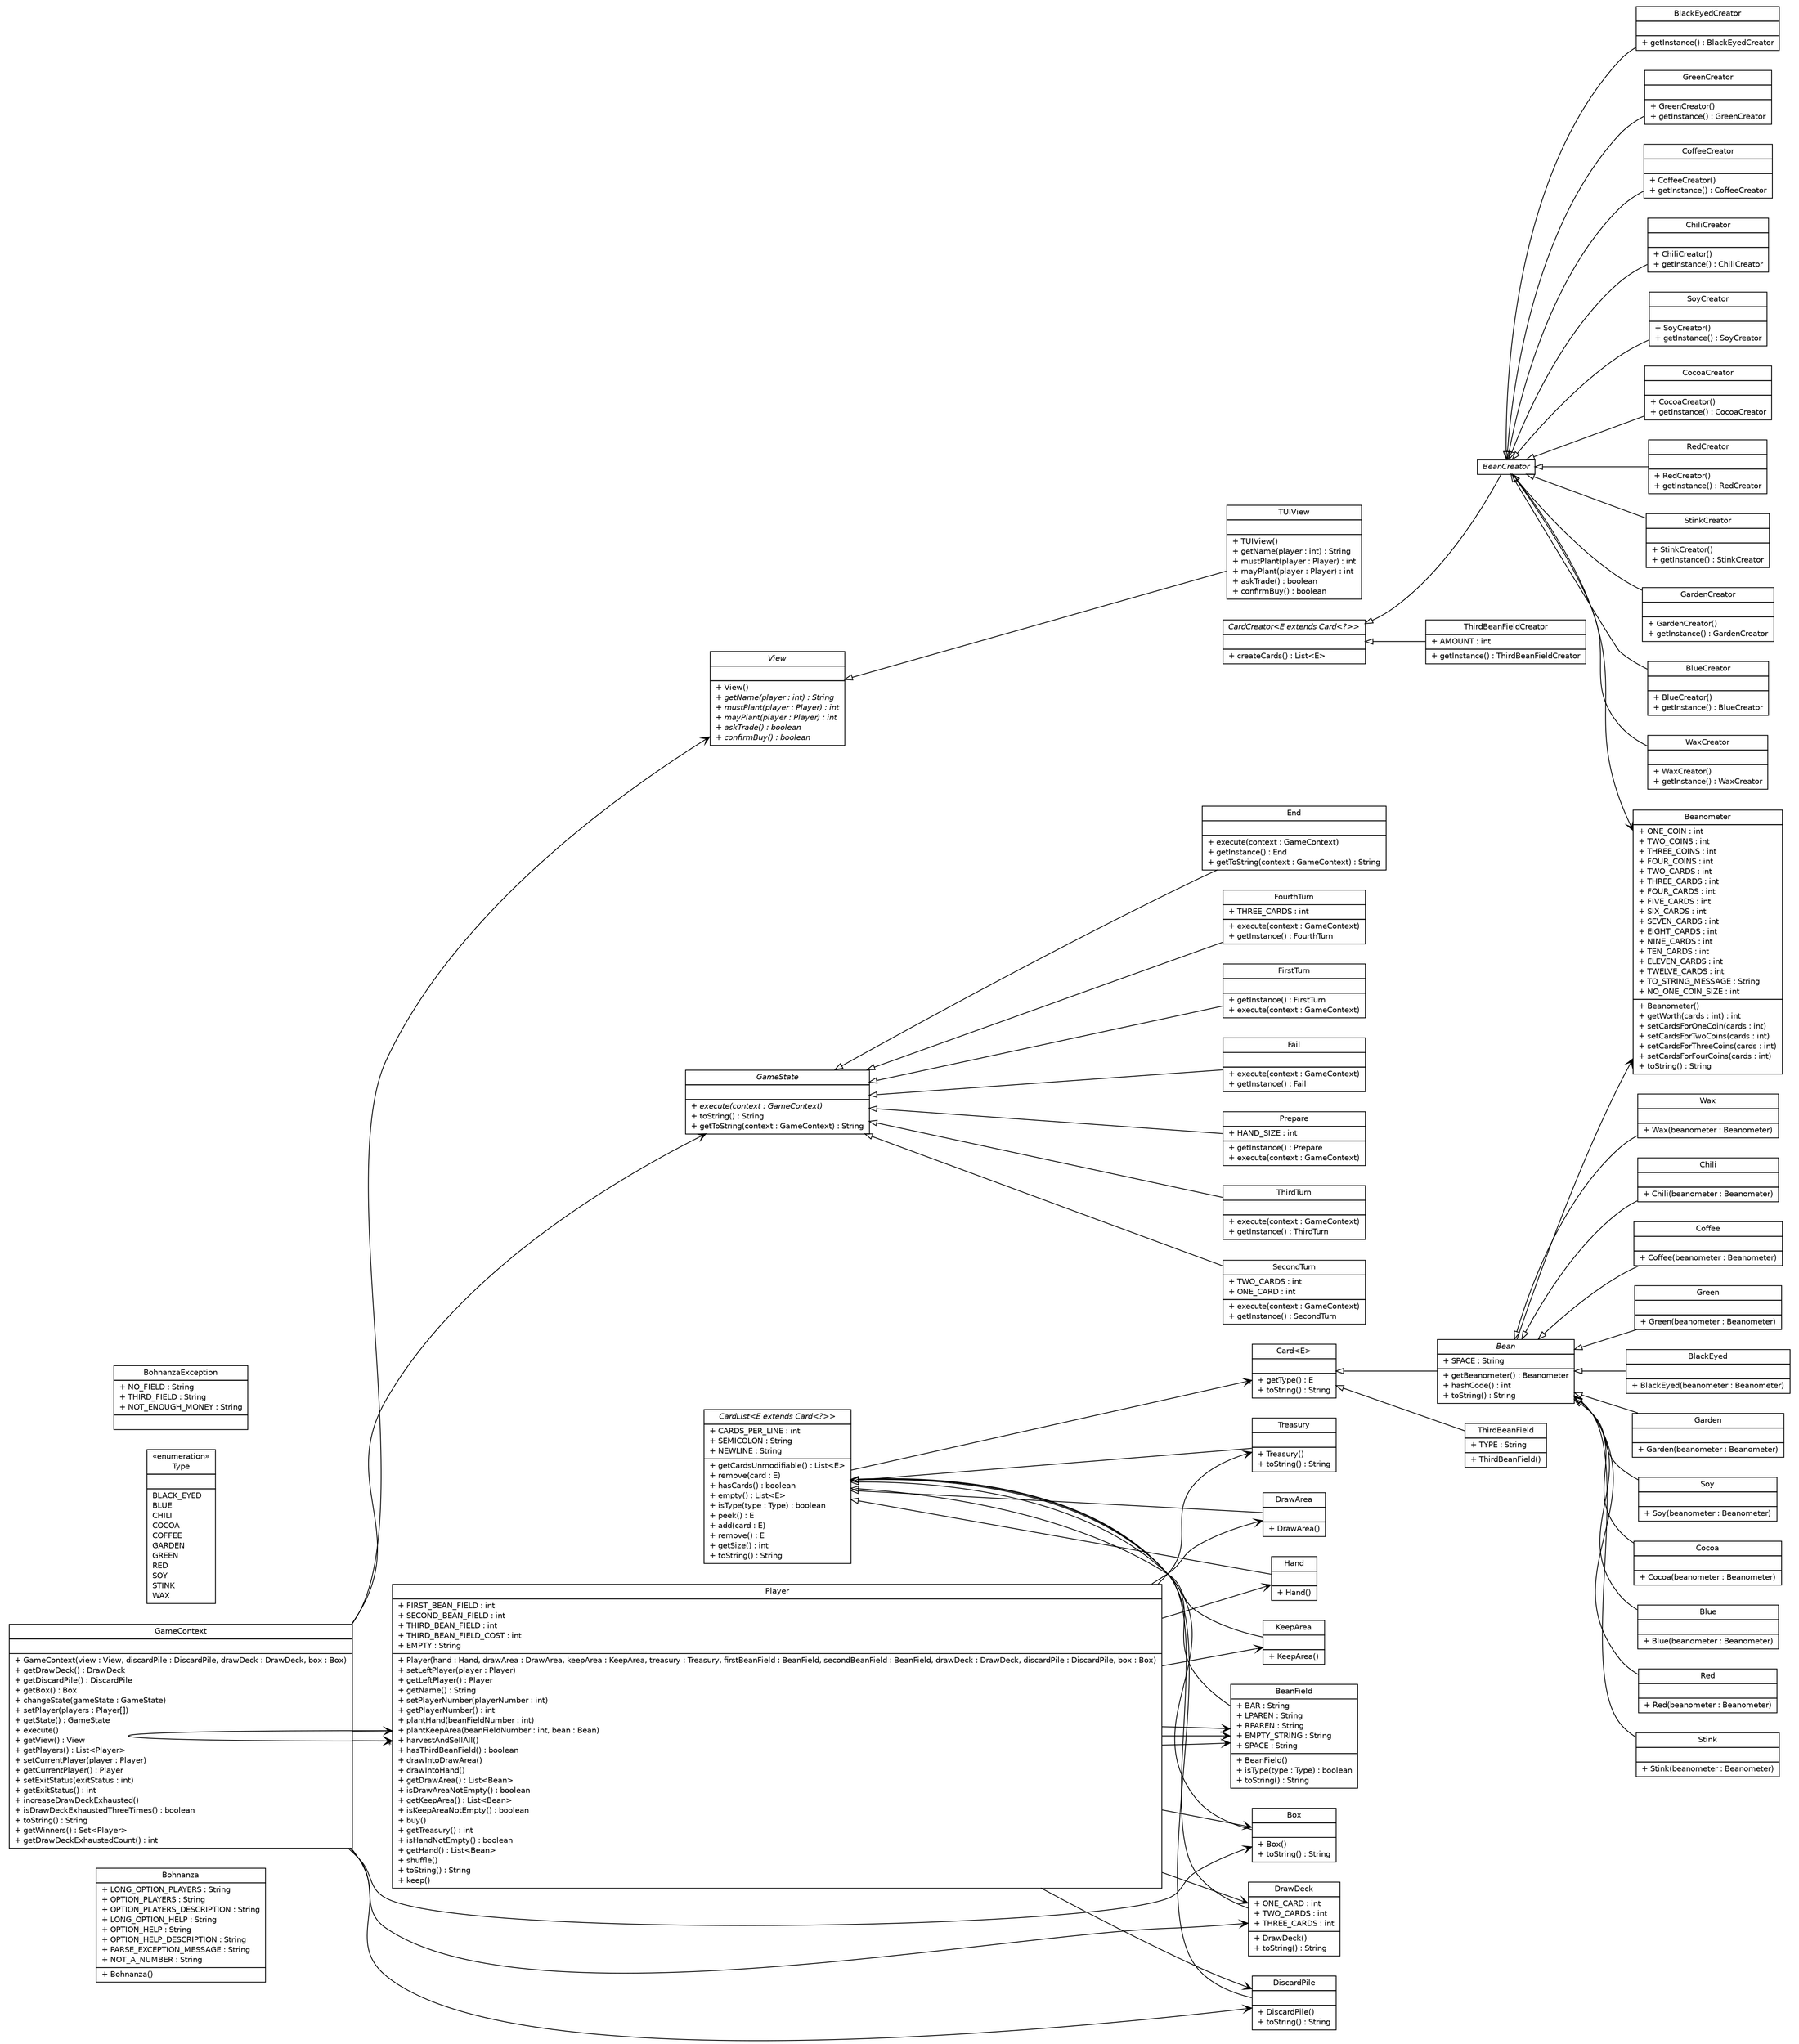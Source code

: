 #!/usr/local/bin/dot
#
# Class diagram 
# Generated by UMLGraph version R5_6 (http://www.umlgraph.org/)
#

digraph G {
	edge [fontname="Helvetica",fontsize=10,labelfontname="Helvetica",labelfontsize=10];
	node [fontname="Helvetica",fontsize=10,shape=plaintext];
	nodesep=0.25;
	ranksep=0.5;
	rankdir=LR;
	// bohnanza.Bohnanza
	c0 [label=<<table title="bohnanza.Bohnanza" border="0" cellborder="1" cellspacing="0" cellpadding="2" port="p">
		<tr><td><table border="0" cellspacing="0" cellpadding="1">
<tr><td align="center" balign="center"> Bohnanza </td></tr>
		</table></td></tr>
		<tr><td><table border="0" cellspacing="0" cellpadding="1">
<tr><td align="left" balign="left"> + LONG_OPTION_PLAYERS : String </td></tr>
<tr><td align="left" balign="left"> + OPTION_PLAYERS : String </td></tr>
<tr><td align="left" balign="left"> + OPTION_PLAYERS_DESCRIPTION : String </td></tr>
<tr><td align="left" balign="left"> + LONG_OPTION_HELP : String </td></tr>
<tr><td align="left" balign="left"> + OPTION_HELP : String </td></tr>
<tr><td align="left" balign="left"> + OPTION_HELP_DESCRIPTION : String </td></tr>
<tr><td align="left" balign="left"> + PARSE_EXCEPTION_MESSAGE : String </td></tr>
<tr><td align="left" balign="left"> + NOT_A_NUMBER : String </td></tr>
		</table></td></tr>
		<tr><td><table border="0" cellspacing="0" cellpadding="1">
<tr><td align="left" balign="left"> + Bohnanza() </td></tr>
		</table></td></tr>
		</table>>, URL="null", fontname="Helvetica", fontcolor="black", fontsize=10.0];
	// bohnanza.game.Beanometer
	c1 [label=<<table title="bohnanza.game.Beanometer" border="0" cellborder="1" cellspacing="0" cellpadding="2" port="p">
		<tr><td><table border="0" cellspacing="0" cellpadding="1">
<tr><td align="center" balign="center"> Beanometer </td></tr>
		</table></td></tr>
		<tr><td><table border="0" cellspacing="0" cellpadding="1">
<tr><td align="left" balign="left"> + ONE_COIN : int </td></tr>
<tr><td align="left" balign="left"> + TWO_COINS : int </td></tr>
<tr><td align="left" balign="left"> + THREE_COINS : int </td></tr>
<tr><td align="left" balign="left"> + FOUR_COINS : int </td></tr>
<tr><td align="left" balign="left"> + TWO_CARDS : int </td></tr>
<tr><td align="left" balign="left"> + THREE_CARDS : int </td></tr>
<tr><td align="left" balign="left"> + FOUR_CARDS : int </td></tr>
<tr><td align="left" balign="left"> + FIVE_CARDS : int </td></tr>
<tr><td align="left" balign="left"> + SIX_CARDS : int </td></tr>
<tr><td align="left" balign="left"> + SEVEN_CARDS : int </td></tr>
<tr><td align="left" balign="left"> + EIGHT_CARDS : int </td></tr>
<tr><td align="left" balign="left"> + NINE_CARDS : int </td></tr>
<tr><td align="left" balign="left"> + TEN_CARDS : int </td></tr>
<tr><td align="left" balign="left"> + ELEVEN_CARDS : int </td></tr>
<tr><td align="left" balign="left"> + TWELVE_CARDS : int </td></tr>
<tr><td align="left" balign="left"> + TO_STRING_MESSAGE : String </td></tr>
<tr><td align="left" balign="left"> + NO_ONE_COIN_SIZE : int </td></tr>
		</table></td></tr>
		<tr><td><table border="0" cellspacing="0" cellpadding="1">
<tr><td align="left" balign="left"> + Beanometer() </td></tr>
<tr><td align="left" balign="left"> + getWorth(cards : int) : int </td></tr>
<tr><td align="left" balign="left"> + setCardsForOneCoin(cards : int) </td></tr>
<tr><td align="left" balign="left"> + setCardsForTwoCoins(cards : int) </td></tr>
<tr><td align="left" balign="left"> + setCardsForThreeCoins(cards : int) </td></tr>
<tr><td align="left" balign="left"> + setCardsForFourCoins(cards : int) </td></tr>
<tr><td align="left" balign="left"> + toString() : String </td></tr>
		</table></td></tr>
		</table>>, URL="null", fontname="Helvetica", fontcolor="black", fontsize=10.0];
	// bohnanza.game.Bean
	c2 [label=<<table title="bohnanza.game.Bean" border="0" cellborder="1" cellspacing="0" cellpadding="2" port="p">
		<tr><td><table border="0" cellspacing="0" cellpadding="1">
<tr><td align="center" balign="center"><font face="Helvetica-Oblique"> Bean </font></td></tr>
		</table></td></tr>
		<tr><td><table border="0" cellspacing="0" cellpadding="1">
<tr><td align="left" balign="left"> + SPACE : String </td></tr>
		</table></td></tr>
		<tr><td><table border="0" cellspacing="0" cellpadding="1">
<tr><td align="left" balign="left"> + getBeanometer() : Beanometer </td></tr>
<tr><td align="left" balign="left"> + hashCode() : int </td></tr>
<tr><td align="left" balign="left"> + toString() : String </td></tr>
		</table></td></tr>
		</table>>, URL="null", fontname="Helvetica", fontcolor="black", fontsize=10.0];
	// bohnanza.game.Card<E>
	c3 [label=<<table title="bohnanza.game.Card" border="0" cellborder="1" cellspacing="0" cellpadding="2" port="p">
		<tr><td><table border="0" cellspacing="0" cellpadding="1">
<tr><td align="center" balign="center"> Card&lt;E&gt; </td></tr>
		</table></td></tr>
		<tr><td><table border="0" cellspacing="0" cellpadding="1">
<tr><td align="left" balign="left">  </td></tr>
		</table></td></tr>
		<tr><td><table border="0" cellspacing="0" cellpadding="1">
<tr><td align="left" balign="left"> + getType() : E </td></tr>
<tr><td align="left" balign="left"> + toString() : String </td></tr>
		</table></td></tr>
		</table>>, URL="null", fontname="Helvetica", fontcolor="black", fontsize=10.0];
	// bohnanza.game.CardList<E extends bohnanza.game.Card<?>>
	c4 [label=<<table title="bohnanza.game.CardList" border="0" cellborder="1" cellspacing="0" cellpadding="2" port="p">
		<tr><td><table border="0" cellspacing="0" cellpadding="1">
<tr><td align="center" balign="center"><font face="Helvetica-Oblique"> CardList&lt;E extends Card&lt;?&gt;&gt; </font></td></tr>
		</table></td></tr>
		<tr><td><table border="0" cellspacing="0" cellpadding="1">
<tr><td align="left" balign="left"> + CARDS_PER_LINE : int </td></tr>
<tr><td align="left" balign="left"> + SEMICOLON : String </td></tr>
<tr><td align="left" balign="left"> + NEWLINE : String </td></tr>
		</table></td></tr>
		<tr><td><table border="0" cellspacing="0" cellpadding="1">
<tr><td align="left" balign="left"> + getCardsUnmodifiable() : List&lt;E&gt; </td></tr>
<tr><td align="left" balign="left"> + remove(card : E) </td></tr>
<tr><td align="left" balign="left"> + hasCards() : boolean </td></tr>
<tr><td align="left" balign="left"> + empty() : List&lt;E&gt; </td></tr>
<tr><td align="left" balign="left"> + isType(type : Type) : boolean </td></tr>
<tr><td align="left" balign="left"> + peek() : E </td></tr>
<tr><td align="left" balign="left"> + add(card : E) </td></tr>
<tr><td align="left" balign="left"> + remove() : E </td></tr>
<tr><td align="left" balign="left"> + getSize() : int </td></tr>
<tr><td align="left" balign="left"> + toString() : String </td></tr>
		</table></td></tr>
		</table>>, URL="null", fontname="Helvetica", fontcolor="black", fontsize=10.0];
	// bohnanza.game.Type
	c5 [label=<<table title="bohnanza.game.Type" border="0" cellborder="1" cellspacing="0" cellpadding="2" port="p">
		<tr><td><table border="0" cellspacing="0" cellpadding="1">
<tr><td align="center" balign="center"> &#171;enumeration&#187; </td></tr>
<tr><td align="center" balign="center"> Type </td></tr>
		</table></td></tr>
		<tr><td><table border="0" cellspacing="0" cellpadding="1">
<tr><td align="left" balign="left">  </td></tr>
		</table></td></tr>
		<tr><td><table border="0" cellspacing="0" cellpadding="1">
<tr><td align="left" balign="left"> BLACK_EYED </td></tr>
<tr><td align="left" balign="left"> BLUE </td></tr>
<tr><td align="left" balign="left"> CHILI </td></tr>
<tr><td align="left" balign="left"> COCOA </td></tr>
<tr><td align="left" balign="left"> COFFEE </td></tr>
<tr><td align="left" balign="left"> GARDEN </td></tr>
<tr><td align="left" balign="left"> GREEN </td></tr>
<tr><td align="left" balign="left"> RED </td></tr>
<tr><td align="left" balign="left"> SOY </td></tr>
<tr><td align="left" balign="left"> STINK </td></tr>
<tr><td align="left" balign="left"> WAX </td></tr>
		</table></td></tr>
		</table>>, URL="null", fontname="Helvetica", fontcolor="black", fontsize=10.0];
	// bohnanza.game.factory.ChiliCreator
	c6 [label=<<table title="bohnanza.game.factory.ChiliCreator" border="0" cellborder="1" cellspacing="0" cellpadding="2" port="p">
		<tr><td><table border="0" cellspacing="0" cellpadding="1">
<tr><td align="center" balign="center"> ChiliCreator </td></tr>
		</table></td></tr>
		<tr><td><table border="0" cellspacing="0" cellpadding="1">
<tr><td align="left" balign="left">  </td></tr>
		</table></td></tr>
		<tr><td><table border="0" cellspacing="0" cellpadding="1">
<tr><td align="left" balign="left"> + ChiliCreator() </td></tr>
<tr><td align="left" balign="left"> + getInstance() : ChiliCreator </td></tr>
		</table></td></tr>
		</table>>, URL="null", fontname="Helvetica", fontcolor="black", fontsize=10.0];
	// bohnanza.game.factory.ThirdBeanField
	c7 [label=<<table title="bohnanza.game.factory.ThirdBeanField" border="0" cellborder="1" cellspacing="0" cellpadding="2" port="p">
		<tr><td><table border="0" cellspacing="0" cellpadding="1">
<tr><td align="center" balign="center"> ThirdBeanField </td></tr>
		</table></td></tr>
		<tr><td><table border="0" cellspacing="0" cellpadding="1">
<tr><td align="left" balign="left"> + TYPE : String </td></tr>
		</table></td></tr>
		<tr><td><table border="0" cellspacing="0" cellpadding="1">
<tr><td align="left" balign="left"> + ThirdBeanField() </td></tr>
		</table></td></tr>
		</table>>, URL="null", fontname="Helvetica", fontcolor="black", fontsize=10.0];
	// bohnanza.game.factory.SoyCreator
	c8 [label=<<table title="bohnanza.game.factory.SoyCreator" border="0" cellborder="1" cellspacing="0" cellpadding="2" port="p">
		<tr><td><table border="0" cellspacing="0" cellpadding="1">
<tr><td align="center" balign="center"> SoyCreator </td></tr>
		</table></td></tr>
		<tr><td><table border="0" cellspacing="0" cellpadding="1">
<tr><td align="left" balign="left">  </td></tr>
		</table></td></tr>
		<tr><td><table border="0" cellspacing="0" cellpadding="1">
<tr><td align="left" balign="left"> + SoyCreator() </td></tr>
<tr><td align="left" balign="left"> + getInstance() : SoyCreator </td></tr>
		</table></td></tr>
		</table>>, URL="null", fontname="Helvetica", fontcolor="black", fontsize=10.0];
	// bohnanza.game.factory.CocoaCreator
	c9 [label=<<table title="bohnanza.game.factory.CocoaCreator" border="0" cellborder="1" cellspacing="0" cellpadding="2" port="p">
		<tr><td><table border="0" cellspacing="0" cellpadding="1">
<tr><td align="center" balign="center"> CocoaCreator </td></tr>
		</table></td></tr>
		<tr><td><table border="0" cellspacing="0" cellpadding="1">
<tr><td align="left" balign="left">  </td></tr>
		</table></td></tr>
		<tr><td><table border="0" cellspacing="0" cellpadding="1">
<tr><td align="left" balign="left"> + CocoaCreator() </td></tr>
<tr><td align="left" balign="left"> + getInstance() : CocoaCreator </td></tr>
		</table></td></tr>
		</table>>, URL="null", fontname="Helvetica", fontcolor="black", fontsize=10.0];
	// bohnanza.game.factory.RedCreator
	c10 [label=<<table title="bohnanza.game.factory.RedCreator" border="0" cellborder="1" cellspacing="0" cellpadding="2" port="p">
		<tr><td><table border="0" cellspacing="0" cellpadding="1">
<tr><td align="center" balign="center"> RedCreator </td></tr>
		</table></td></tr>
		<tr><td><table border="0" cellspacing="0" cellpadding="1">
<tr><td align="left" balign="left">  </td></tr>
		</table></td></tr>
		<tr><td><table border="0" cellspacing="0" cellpadding="1">
<tr><td align="left" balign="left"> + RedCreator() </td></tr>
<tr><td align="left" balign="left"> + getInstance() : RedCreator </td></tr>
		</table></td></tr>
		</table>>, URL="null", fontname="Helvetica", fontcolor="black", fontsize=10.0];
	// bohnanza.game.factory.Green
	c11 [label=<<table title="bohnanza.game.factory.Green" border="0" cellborder="1" cellspacing="0" cellpadding="2" port="p">
		<tr><td><table border="0" cellspacing="0" cellpadding="1">
<tr><td align="center" balign="center"> Green </td></tr>
		</table></td></tr>
		<tr><td><table border="0" cellspacing="0" cellpadding="1">
<tr><td align="left" balign="left">  </td></tr>
		</table></td></tr>
		<tr><td><table border="0" cellspacing="0" cellpadding="1">
<tr><td align="left" balign="left"> + Green(beanometer : Beanometer) </td></tr>
		</table></td></tr>
		</table>>, URL="null", fontname="Helvetica", fontcolor="black", fontsize=10.0];
	// bohnanza.game.factory.BlackEyed
	c12 [label=<<table title="bohnanza.game.factory.BlackEyed" border="0" cellborder="1" cellspacing="0" cellpadding="2" port="p">
		<tr><td><table border="0" cellspacing="0" cellpadding="1">
<tr><td align="center" balign="center"> BlackEyed </td></tr>
		</table></td></tr>
		<tr><td><table border="0" cellspacing="0" cellpadding="1">
<tr><td align="left" balign="left">  </td></tr>
		</table></td></tr>
		<tr><td><table border="0" cellspacing="0" cellpadding="1">
<tr><td align="left" balign="left"> + BlackEyed(beanometer : Beanometer) </td></tr>
		</table></td></tr>
		</table>>, URL="null", fontname="Helvetica", fontcolor="black", fontsize=10.0];
	// bohnanza.game.factory.Garden
	c13 [label=<<table title="bohnanza.game.factory.Garden" border="0" cellborder="1" cellspacing="0" cellpadding="2" port="p">
		<tr><td><table border="0" cellspacing="0" cellpadding="1">
<tr><td align="center" balign="center"> Garden </td></tr>
		</table></td></tr>
		<tr><td><table border="0" cellspacing="0" cellpadding="1">
<tr><td align="left" balign="left">  </td></tr>
		</table></td></tr>
		<tr><td><table border="0" cellspacing="0" cellpadding="1">
<tr><td align="left" balign="left"> + Garden(beanometer : Beanometer) </td></tr>
		</table></td></tr>
		</table>>, URL="null", fontname="Helvetica", fontcolor="black", fontsize=10.0];
	// bohnanza.game.factory.StinkCreator
	c14 [label=<<table title="bohnanza.game.factory.StinkCreator" border="0" cellborder="1" cellspacing="0" cellpadding="2" port="p">
		<tr><td><table border="0" cellspacing="0" cellpadding="1">
<tr><td align="center" balign="center"> StinkCreator </td></tr>
		</table></td></tr>
		<tr><td><table border="0" cellspacing="0" cellpadding="1">
<tr><td align="left" balign="left">  </td></tr>
		</table></td></tr>
		<tr><td><table border="0" cellspacing="0" cellpadding="1">
<tr><td align="left" balign="left"> + StinkCreator() </td></tr>
<tr><td align="left" balign="left"> + getInstance() : StinkCreator </td></tr>
		</table></td></tr>
		</table>>, URL="null", fontname="Helvetica", fontcolor="black", fontsize=10.0];
	// bohnanza.game.factory.ThirdBeanFieldCreator
	c15 [label=<<table title="bohnanza.game.factory.ThirdBeanFieldCreator" border="0" cellborder="1" cellspacing="0" cellpadding="2" port="p">
		<tr><td><table border="0" cellspacing="0" cellpadding="1">
<tr><td align="center" balign="center"> ThirdBeanFieldCreator </td></tr>
		</table></td></tr>
		<tr><td><table border="0" cellspacing="0" cellpadding="1">
<tr><td align="left" balign="left"> + AMOUNT : int </td></tr>
		</table></td></tr>
		<tr><td><table border="0" cellspacing="0" cellpadding="1">
<tr><td align="left" balign="left"> + getInstance() : ThirdBeanFieldCreator </td></tr>
		</table></td></tr>
		</table>>, URL="null", fontname="Helvetica", fontcolor="black", fontsize=10.0];
	// bohnanza.game.factory.Soy
	c16 [label=<<table title="bohnanza.game.factory.Soy" border="0" cellborder="1" cellspacing="0" cellpadding="2" port="p">
		<tr><td><table border="0" cellspacing="0" cellpadding="1">
<tr><td align="center" balign="center"> Soy </td></tr>
		</table></td></tr>
		<tr><td><table border="0" cellspacing="0" cellpadding="1">
<tr><td align="left" balign="left">  </td></tr>
		</table></td></tr>
		<tr><td><table border="0" cellspacing="0" cellpadding="1">
<tr><td align="left" balign="left"> + Soy(beanometer : Beanometer) </td></tr>
		</table></td></tr>
		</table>>, URL="null", fontname="Helvetica", fontcolor="black", fontsize=10.0];
	// bohnanza.game.factory.GardenCreator
	c17 [label=<<table title="bohnanza.game.factory.GardenCreator" border="0" cellborder="1" cellspacing="0" cellpadding="2" port="p">
		<tr><td><table border="0" cellspacing="0" cellpadding="1">
<tr><td align="center" balign="center"> GardenCreator </td></tr>
		</table></td></tr>
		<tr><td><table border="0" cellspacing="0" cellpadding="1">
<tr><td align="left" balign="left">  </td></tr>
		</table></td></tr>
		<tr><td><table border="0" cellspacing="0" cellpadding="1">
<tr><td align="left" balign="left"> + GardenCreator() </td></tr>
<tr><td align="left" balign="left"> + getInstance() : GardenCreator </td></tr>
		</table></td></tr>
		</table>>, URL="null", fontname="Helvetica", fontcolor="black", fontsize=10.0];
	// bohnanza.game.factory.Cocoa
	c18 [label=<<table title="bohnanza.game.factory.Cocoa" border="0" cellborder="1" cellspacing="0" cellpadding="2" port="p">
		<tr><td><table border="0" cellspacing="0" cellpadding="1">
<tr><td align="center" balign="center"> Cocoa </td></tr>
		</table></td></tr>
		<tr><td><table border="0" cellspacing="0" cellpadding="1">
<tr><td align="left" balign="left">  </td></tr>
		</table></td></tr>
		<tr><td><table border="0" cellspacing="0" cellpadding="1">
<tr><td align="left" balign="left"> + Cocoa(beanometer : Beanometer) </td></tr>
		</table></td></tr>
		</table>>, URL="null", fontname="Helvetica", fontcolor="black", fontsize=10.0];
	// bohnanza.game.factory.Blue
	c19 [label=<<table title="bohnanza.game.factory.Blue" border="0" cellborder="1" cellspacing="0" cellpadding="2" port="p">
		<tr><td><table border="0" cellspacing="0" cellpadding="1">
<tr><td align="center" balign="center"> Blue </td></tr>
		</table></td></tr>
		<tr><td><table border="0" cellspacing="0" cellpadding="1">
<tr><td align="left" balign="left">  </td></tr>
		</table></td></tr>
		<tr><td><table border="0" cellspacing="0" cellpadding="1">
<tr><td align="left" balign="left"> + Blue(beanometer : Beanometer) </td></tr>
		</table></td></tr>
		</table>>, URL="null", fontname="Helvetica", fontcolor="black", fontsize=10.0];
	// bohnanza.game.factory.CardCreator<E extends bohnanza.game.Card<?>>
	c20 [label=<<table title="bohnanza.game.factory.CardCreator" border="0" cellborder="1" cellspacing="0" cellpadding="2" port="p">
		<tr><td><table border="0" cellspacing="0" cellpadding="1">
<tr><td align="center" balign="center"><font face="Helvetica-Oblique"> CardCreator&lt;E extends Card&lt;?&gt;&gt; </font></td></tr>
		</table></td></tr>
		<tr><td><table border="0" cellspacing="0" cellpadding="1">
<tr><td align="left" balign="left">  </td></tr>
		</table></td></tr>
		<tr><td><table border="0" cellspacing="0" cellpadding="1">
<tr><td align="left" balign="left"> + createCards() : List&lt;E&gt; </td></tr>
		</table></td></tr>
		</table>>, URL="null", fontname="Helvetica", fontcolor="black", fontsize=10.0];
	// bohnanza.game.factory.Red
	c21 [label=<<table title="bohnanza.game.factory.Red" border="0" cellborder="1" cellspacing="0" cellpadding="2" port="p">
		<tr><td><table border="0" cellspacing="0" cellpadding="1">
<tr><td align="center" balign="center"> Red </td></tr>
		</table></td></tr>
		<tr><td><table border="0" cellspacing="0" cellpadding="1">
<tr><td align="left" balign="left">  </td></tr>
		</table></td></tr>
		<tr><td><table border="0" cellspacing="0" cellpadding="1">
<tr><td align="left" balign="left"> + Red(beanometer : Beanometer) </td></tr>
		</table></td></tr>
		</table>>, URL="null", fontname="Helvetica", fontcolor="black", fontsize=10.0];
	// bohnanza.game.factory.Stink
	c22 [label=<<table title="bohnanza.game.factory.Stink" border="0" cellborder="1" cellspacing="0" cellpadding="2" port="p">
		<tr><td><table border="0" cellspacing="0" cellpadding="1">
<tr><td align="center" balign="center"> Stink </td></tr>
		</table></td></tr>
		<tr><td><table border="0" cellspacing="0" cellpadding="1">
<tr><td align="left" balign="left">  </td></tr>
		</table></td></tr>
		<tr><td><table border="0" cellspacing="0" cellpadding="1">
<tr><td align="left" balign="left"> + Stink(beanometer : Beanometer) </td></tr>
		</table></td></tr>
		</table>>, URL="null", fontname="Helvetica", fontcolor="black", fontsize=10.0];
	// bohnanza.game.factory.Wax
	c23 [label=<<table title="bohnanza.game.factory.Wax" border="0" cellborder="1" cellspacing="0" cellpadding="2" port="p">
		<tr><td><table border="0" cellspacing="0" cellpadding="1">
<tr><td align="center" balign="center"> Wax </td></tr>
		</table></td></tr>
		<tr><td><table border="0" cellspacing="0" cellpadding="1">
<tr><td align="left" balign="left">  </td></tr>
		</table></td></tr>
		<tr><td><table border="0" cellspacing="0" cellpadding="1">
<tr><td align="left" balign="left"> + Wax(beanometer : Beanometer) </td></tr>
		</table></td></tr>
		</table>>, URL="null", fontname="Helvetica", fontcolor="black", fontsize=10.0];
	// bohnanza.game.factory.BlueCreator
	c24 [label=<<table title="bohnanza.game.factory.BlueCreator" border="0" cellborder="1" cellspacing="0" cellpadding="2" port="p">
		<tr><td><table border="0" cellspacing="0" cellpadding="1">
<tr><td align="center" balign="center"> BlueCreator </td></tr>
		</table></td></tr>
		<tr><td><table border="0" cellspacing="0" cellpadding="1">
<tr><td align="left" balign="left">  </td></tr>
		</table></td></tr>
		<tr><td><table border="0" cellspacing="0" cellpadding="1">
<tr><td align="left" balign="left"> + BlueCreator() </td></tr>
<tr><td align="left" balign="left"> + getInstance() : BlueCreator </td></tr>
		</table></td></tr>
		</table>>, URL="null", fontname="Helvetica", fontcolor="black", fontsize=10.0];
	// bohnanza.game.factory.BeanCreator
	c25 [label=<<table title="bohnanza.game.factory.BeanCreator" border="0" cellborder="1" cellspacing="0" cellpadding="2" port="p">
		<tr><td><table border="0" cellspacing="0" cellpadding="1">
<tr><td align="center" balign="center"><font face="Helvetica-Oblique"> BeanCreator </font></td></tr>
		</table></td></tr>
		</table>>, URL="null", fontname="Helvetica", fontcolor="black", fontsize=10.0];
	// bohnanza.game.factory.WaxCreator
	c26 [label=<<table title="bohnanza.game.factory.WaxCreator" border="0" cellborder="1" cellspacing="0" cellpadding="2" port="p">
		<tr><td><table border="0" cellspacing="0" cellpadding="1">
<tr><td align="center" balign="center"> WaxCreator </td></tr>
		</table></td></tr>
		<tr><td><table border="0" cellspacing="0" cellpadding="1">
<tr><td align="left" balign="left">  </td></tr>
		</table></td></tr>
		<tr><td><table border="0" cellspacing="0" cellpadding="1">
<tr><td align="left" balign="left"> + WaxCreator() </td></tr>
<tr><td align="left" balign="left"> + getInstance() : WaxCreator </td></tr>
		</table></td></tr>
		</table>>, URL="null", fontname="Helvetica", fontcolor="black", fontsize=10.0];
	// bohnanza.game.factory.Chili
	c27 [label=<<table title="bohnanza.game.factory.Chili" border="0" cellborder="1" cellspacing="0" cellpadding="2" port="p">
		<tr><td><table border="0" cellspacing="0" cellpadding="1">
<tr><td align="center" balign="center"> Chili </td></tr>
		</table></td></tr>
		<tr><td><table border="0" cellspacing="0" cellpadding="1">
<tr><td align="left" balign="left">  </td></tr>
		</table></td></tr>
		<tr><td><table border="0" cellspacing="0" cellpadding="1">
<tr><td align="left" balign="left"> + Chili(beanometer : Beanometer) </td></tr>
		</table></td></tr>
		</table>>, URL="null", fontname="Helvetica", fontcolor="black", fontsize=10.0];
	// bohnanza.game.factory.BlackEyedCreator
	c28 [label=<<table title="bohnanza.game.factory.BlackEyedCreator" border="0" cellborder="1" cellspacing="0" cellpadding="2" port="p">
		<tr><td><table border="0" cellspacing="0" cellpadding="1">
<tr><td align="center" balign="center"> BlackEyedCreator </td></tr>
		</table></td></tr>
		<tr><td><table border="0" cellspacing="0" cellpadding="1">
<tr><td align="left" balign="left">  </td></tr>
		</table></td></tr>
		<tr><td><table border="0" cellspacing="0" cellpadding="1">
<tr><td align="left" balign="left"> + getInstance() : BlackEyedCreator </td></tr>
		</table></td></tr>
		</table>>, URL="null", fontname="Helvetica", fontcolor="black", fontsize=10.0];
	// bohnanza.game.factory.GreenCreator
	c29 [label=<<table title="bohnanza.game.factory.GreenCreator" border="0" cellborder="1" cellspacing="0" cellpadding="2" port="p">
		<tr><td><table border="0" cellspacing="0" cellpadding="1">
<tr><td align="center" balign="center"> GreenCreator </td></tr>
		</table></td></tr>
		<tr><td><table border="0" cellspacing="0" cellpadding="1">
<tr><td align="left" balign="left">  </td></tr>
		</table></td></tr>
		<tr><td><table border="0" cellspacing="0" cellpadding="1">
<tr><td align="left" balign="left"> + GreenCreator() </td></tr>
<tr><td align="left" balign="left"> + getInstance() : GreenCreator </td></tr>
		</table></td></tr>
		</table>>, URL="null", fontname="Helvetica", fontcolor="black", fontsize=10.0];
	// bohnanza.game.factory.CoffeeCreator
	c30 [label=<<table title="bohnanza.game.factory.CoffeeCreator" border="0" cellborder="1" cellspacing="0" cellpadding="2" port="p">
		<tr><td><table border="0" cellspacing="0" cellpadding="1">
<tr><td align="center" balign="center"> CoffeeCreator </td></tr>
		</table></td></tr>
		<tr><td><table border="0" cellspacing="0" cellpadding="1">
<tr><td align="left" balign="left">  </td></tr>
		</table></td></tr>
		<tr><td><table border="0" cellspacing="0" cellpadding="1">
<tr><td align="left" balign="left"> + CoffeeCreator() </td></tr>
<tr><td align="left" balign="left"> + getInstance() : CoffeeCreator </td></tr>
		</table></td></tr>
		</table>>, URL="null", fontname="Helvetica", fontcolor="black", fontsize=10.0];
	// bohnanza.game.factory.Coffee
	c31 [label=<<table title="bohnanza.game.factory.Coffee" border="0" cellborder="1" cellspacing="0" cellpadding="2" port="p">
		<tr><td><table border="0" cellspacing="0" cellpadding="1">
<tr><td align="center" balign="center"> Coffee </td></tr>
		</table></td></tr>
		<tr><td><table border="0" cellspacing="0" cellpadding="1">
<tr><td align="left" balign="left">  </td></tr>
		</table></td></tr>
		<tr><td><table border="0" cellspacing="0" cellpadding="1">
<tr><td align="left" balign="left"> + Coffee(beanometer : Beanometer) </td></tr>
		</table></td></tr>
		</table>>, URL="null", fontname="Helvetica", fontcolor="black", fontsize=10.0];
	// bohnanza.game.player.BohnanzaException
	c32 [label=<<table title="bohnanza.game.player.BohnanzaException" border="0" cellborder="1" cellspacing="0" cellpadding="2" port="p">
		<tr><td><table border="0" cellspacing="0" cellpadding="1">
<tr><td align="center" balign="center"> BohnanzaException </td></tr>
		</table></td></tr>
		<tr><td><table border="0" cellspacing="0" cellpadding="1">
<tr><td align="left" balign="left"> + NO_FIELD : String </td></tr>
<tr><td align="left" balign="left"> + THIRD_FIELD : String </td></tr>
<tr><td align="left" balign="left"> + NOT_ENOUGH_MONEY : String </td></tr>
		</table></td></tr>
		<tr><td><table border="0" cellspacing="0" cellpadding="1">
<tr><td align="left" balign="left">  </td></tr>
		</table></td></tr>
		</table>>, URL="null", fontname="Helvetica", fontcolor="black", fontsize=10.0];
	// bohnanza.game.player.Hand
	c33 [label=<<table title="bohnanza.game.player.Hand" border="0" cellborder="1" cellspacing="0" cellpadding="2" port="p">
		<tr><td><table border="0" cellspacing="0" cellpadding="1">
<tr><td align="center" balign="center"> Hand </td></tr>
		</table></td></tr>
		<tr><td><table border="0" cellspacing="0" cellpadding="1">
<tr><td align="left" balign="left">  </td></tr>
		</table></td></tr>
		<tr><td><table border="0" cellspacing="0" cellpadding="1">
<tr><td align="left" balign="left"> + Hand() </td></tr>
		</table></td></tr>
		</table>>, URL="null", fontname="Helvetica", fontcolor="black", fontsize=10.0];
	// bohnanza.game.player.Player
	c34 [label=<<table title="bohnanza.game.player.Player" border="0" cellborder="1" cellspacing="0" cellpadding="2" port="p">
		<tr><td><table border="0" cellspacing="0" cellpadding="1">
<tr><td align="center" balign="center"> Player </td></tr>
		</table></td></tr>
		<tr><td><table border="0" cellspacing="0" cellpadding="1">
<tr><td align="left" balign="left"> + FIRST_BEAN_FIELD : int </td></tr>
<tr><td align="left" balign="left"> + SECOND_BEAN_FIELD : int </td></tr>
<tr><td align="left" balign="left"> + THIRD_BEAN_FIELD : int </td></tr>
<tr><td align="left" balign="left"> + THIRD_BEAN_FIELD_COST : int </td></tr>
<tr><td align="left" balign="left"> + EMPTY : String </td></tr>
		</table></td></tr>
		<tr><td><table border="0" cellspacing="0" cellpadding="1">
<tr><td align="left" balign="left"> + Player(hand : Hand, drawArea : DrawArea, keepArea : KeepArea, treasury : Treasury, firstBeanField : BeanField, secondBeanField : BeanField, drawDeck : DrawDeck, discardPile : DiscardPile, box : Box) </td></tr>
<tr><td align="left" balign="left"> + setLeftPlayer(player : Player) </td></tr>
<tr><td align="left" balign="left"> + getLeftPlayer() : Player </td></tr>
<tr><td align="left" balign="left"> + getName() : String </td></tr>
<tr><td align="left" balign="left"> + setPlayerNumber(playerNumber : int) </td></tr>
<tr><td align="left" balign="left"> + getPlayerNumber() : int </td></tr>
<tr><td align="left" balign="left"> + plantHand(beanFieldNumber : int) </td></tr>
<tr><td align="left" balign="left"> + plantKeepArea(beanFieldNumber : int, bean : Bean) </td></tr>
<tr><td align="left" balign="left"> + harvestAndSellAll() </td></tr>
<tr><td align="left" balign="left"> + hasThirdBeanField() : boolean </td></tr>
<tr><td align="left" balign="left"> + drawIntoDrawArea() </td></tr>
<tr><td align="left" balign="left"> + drawIntoHand() </td></tr>
<tr><td align="left" balign="left"> + getDrawArea() : List&lt;Bean&gt; </td></tr>
<tr><td align="left" balign="left"> + isDrawAreaNotEmpty() : boolean </td></tr>
<tr><td align="left" balign="left"> + getKeepArea() : List&lt;Bean&gt; </td></tr>
<tr><td align="left" balign="left"> + isKeepAreaNotEmpty() : boolean </td></tr>
<tr><td align="left" balign="left"> + buy() </td></tr>
<tr><td align="left" balign="left"> + getTreasury() : int </td></tr>
<tr><td align="left" balign="left"> + isHandNotEmpty() : boolean </td></tr>
<tr><td align="left" balign="left"> + getHand() : List&lt;Bean&gt; </td></tr>
<tr><td align="left" balign="left"> + shuffle() </td></tr>
<tr><td align="left" balign="left"> + toString() : String </td></tr>
<tr><td align="left" balign="left"> + keep() </td></tr>
		</table></td></tr>
		</table>>, URL="null", fontname="Helvetica", fontcolor="black", fontsize=10.0];
	// bohnanza.game.player.BeanField
	c35 [label=<<table title="bohnanza.game.player.BeanField" border="0" cellborder="1" cellspacing="0" cellpadding="2" port="p">
		<tr><td><table border="0" cellspacing="0" cellpadding="1">
<tr><td align="center" balign="center"> BeanField </td></tr>
		</table></td></tr>
		<tr><td><table border="0" cellspacing="0" cellpadding="1">
<tr><td align="left" balign="left"> + BAR : String </td></tr>
<tr><td align="left" balign="left"> + LPAREN : String </td></tr>
<tr><td align="left" balign="left"> + RPAREN : String </td></tr>
<tr><td align="left" balign="left"> + EMPTY_STRING : String </td></tr>
<tr><td align="left" balign="left"> + SPACE : String </td></tr>
		</table></td></tr>
		<tr><td><table border="0" cellspacing="0" cellpadding="1">
<tr><td align="left" balign="left"> + BeanField() </td></tr>
<tr><td align="left" balign="left"> + isType(type : Type) : boolean </td></tr>
<tr><td align="left" balign="left"> + toString() : String </td></tr>
		</table></td></tr>
		</table>>, URL="null", fontname="Helvetica", fontcolor="black", fontsize=10.0];
	// bohnanza.game.player.KeepArea
	c36 [label=<<table title="bohnanza.game.player.KeepArea" border="0" cellborder="1" cellspacing="0" cellpadding="2" port="p">
		<tr><td><table border="0" cellspacing="0" cellpadding="1">
<tr><td align="center" balign="center"> KeepArea </td></tr>
		</table></td></tr>
		<tr><td><table border="0" cellspacing="0" cellpadding="1">
<tr><td align="left" balign="left">  </td></tr>
		</table></td></tr>
		<tr><td><table border="0" cellspacing="0" cellpadding="1">
<tr><td align="left" balign="left"> + KeepArea() </td></tr>
		</table></td></tr>
		</table>>, URL="null", fontname="Helvetica", fontcolor="black", fontsize=10.0];
	// bohnanza.game.player.Treasury
	c37 [label=<<table title="bohnanza.game.player.Treasury" border="0" cellborder="1" cellspacing="0" cellpadding="2" port="p">
		<tr><td><table border="0" cellspacing="0" cellpadding="1">
<tr><td align="center" balign="center"> Treasury </td></tr>
		</table></td></tr>
		<tr><td><table border="0" cellspacing="0" cellpadding="1">
<tr><td align="left" balign="left">  </td></tr>
		</table></td></tr>
		<tr><td><table border="0" cellspacing="0" cellpadding="1">
<tr><td align="left" balign="left"> + Treasury() </td></tr>
<tr><td align="left" balign="left"> + toString() : String </td></tr>
		</table></td></tr>
		</table>>, URL="null", fontname="Helvetica", fontcolor="black", fontsize=10.0];
	// bohnanza.game.player.DrawArea
	c38 [label=<<table title="bohnanza.game.player.DrawArea" border="0" cellborder="1" cellspacing="0" cellpadding="2" port="p">
		<tr><td><table border="0" cellspacing="0" cellpadding="1">
<tr><td align="center" balign="center"> DrawArea </td></tr>
		</table></td></tr>
		<tr><td><table border="0" cellspacing="0" cellpadding="1">
<tr><td align="left" balign="left">  </td></tr>
		</table></td></tr>
		<tr><td><table border="0" cellspacing="0" cellpadding="1">
<tr><td align="left" balign="left"> + DrawArea() </td></tr>
		</table></td></tr>
		</table>>, URL="null", fontname="Helvetica", fontcolor="black", fontsize=10.0];
	// bohnanza.game.shared.DrawDeck
	c39 [label=<<table title="bohnanza.game.shared.DrawDeck" border="0" cellborder="1" cellspacing="0" cellpadding="2" port="p">
		<tr><td><table border="0" cellspacing="0" cellpadding="1">
<tr><td align="center" balign="center"> DrawDeck </td></tr>
		</table></td></tr>
		<tr><td><table border="0" cellspacing="0" cellpadding="1">
<tr><td align="left" balign="left"> + ONE_CARD : int </td></tr>
<tr><td align="left" balign="left"> + TWO_CARDS : int </td></tr>
<tr><td align="left" balign="left"> + THREE_CARDS : int </td></tr>
		</table></td></tr>
		<tr><td><table border="0" cellspacing="0" cellpadding="1">
<tr><td align="left" balign="left"> + DrawDeck() </td></tr>
<tr><td align="left" balign="left"> + toString() : String </td></tr>
		</table></td></tr>
		</table>>, URL="null", fontname="Helvetica", fontcolor="black", fontsize=10.0];
	// bohnanza.game.shared.Box
	c40 [label=<<table title="bohnanza.game.shared.Box" border="0" cellborder="1" cellspacing="0" cellpadding="2" port="p">
		<tr><td><table border="0" cellspacing="0" cellpadding="1">
<tr><td align="center" balign="center"> Box </td></tr>
		</table></td></tr>
		<tr><td><table border="0" cellspacing="0" cellpadding="1">
<tr><td align="left" balign="left">  </td></tr>
		</table></td></tr>
		<tr><td><table border="0" cellspacing="0" cellpadding="1">
<tr><td align="left" balign="left"> + Box() </td></tr>
<tr><td align="left" balign="left"> + toString() : String </td></tr>
		</table></td></tr>
		</table>>, URL="null", fontname="Helvetica", fontcolor="black", fontsize=10.0];
	// bohnanza.game.shared.DiscardPile
	c41 [label=<<table title="bohnanza.game.shared.DiscardPile" border="0" cellborder="1" cellspacing="0" cellpadding="2" port="p">
		<tr><td><table border="0" cellspacing="0" cellpadding="1">
<tr><td align="center" balign="center"> DiscardPile </td></tr>
		</table></td></tr>
		<tr><td><table border="0" cellspacing="0" cellpadding="1">
<tr><td align="left" balign="left">  </td></tr>
		</table></td></tr>
		<tr><td><table border="0" cellspacing="0" cellpadding="1">
<tr><td align="left" balign="left"> + DiscardPile() </td></tr>
<tr><td align="left" balign="left"> + toString() : String </td></tr>
		</table></td></tr>
		</table>>, URL="null", fontname="Helvetica", fontcolor="black", fontsize=10.0];
	// bohnanza.gameplay.GameState
	c42 [label=<<table title="bohnanza.gameplay.GameState" border="0" cellborder="1" cellspacing="0" cellpadding="2" port="p">
		<tr><td><table border="0" cellspacing="0" cellpadding="1">
<tr><td align="center" balign="center"><font face="Helvetica-Oblique"> GameState </font></td></tr>
		</table></td></tr>
		<tr><td><table border="0" cellspacing="0" cellpadding="1">
<tr><td align="left" balign="left">  </td></tr>
		</table></td></tr>
		<tr><td><table border="0" cellspacing="0" cellpadding="1">
<tr><td align="left" balign="left"><font face="Helvetica-Oblique" point-size="10.0"> + execute(context : GameContext) </font></td></tr>
<tr><td align="left" balign="left"> + toString() : String </td></tr>
<tr><td align="left" balign="left"> + getToString(context : GameContext) : String </td></tr>
		</table></td></tr>
		</table>>, URL="null", fontname="Helvetica", fontcolor="black", fontsize=10.0];
	// bohnanza.gameplay.FirstTurn
	c43 [label=<<table title="bohnanza.gameplay.FirstTurn" border="0" cellborder="1" cellspacing="0" cellpadding="2" port="p">
		<tr><td><table border="0" cellspacing="0" cellpadding="1">
<tr><td align="center" balign="center"> FirstTurn </td></tr>
		</table></td></tr>
		<tr><td><table border="0" cellspacing="0" cellpadding="1">
<tr><td align="left" balign="left">  </td></tr>
		</table></td></tr>
		<tr><td><table border="0" cellspacing="0" cellpadding="1">
<tr><td align="left" balign="left"> + getInstance() : FirstTurn </td></tr>
<tr><td align="left" balign="left"> + execute(context : GameContext) </td></tr>
		</table></td></tr>
		</table>>, URL="null", fontname="Helvetica", fontcolor="black", fontsize=10.0];
	// bohnanza.gameplay.GameContext
	c44 [label=<<table title="bohnanza.gameplay.GameContext" border="0" cellborder="1" cellspacing="0" cellpadding="2" port="p">
		<tr><td><table border="0" cellspacing="0" cellpadding="1">
<tr><td align="center" balign="center"> GameContext </td></tr>
		</table></td></tr>
		<tr><td><table border="0" cellspacing="0" cellpadding="1">
<tr><td align="left" balign="left">  </td></tr>
		</table></td></tr>
		<tr><td><table border="0" cellspacing="0" cellpadding="1">
<tr><td align="left" balign="left"> + GameContext(view : View, discardPile : DiscardPile, drawDeck : DrawDeck, box : Box) </td></tr>
<tr><td align="left" balign="left"> + getDrawDeck() : DrawDeck </td></tr>
<tr><td align="left" balign="left"> + getDiscardPile() : DiscardPile </td></tr>
<tr><td align="left" balign="left"> + getBox() : Box </td></tr>
<tr><td align="left" balign="left"> + changeState(gameState : GameState) </td></tr>
<tr><td align="left" balign="left"> + setPlayer(players : Player[]) </td></tr>
<tr><td align="left" balign="left"> + getState() : GameState </td></tr>
<tr><td align="left" balign="left"> + execute() </td></tr>
<tr><td align="left" balign="left"> + getView() : View </td></tr>
<tr><td align="left" balign="left"> + getPlayers() : List&lt;Player&gt; </td></tr>
<tr><td align="left" balign="left"> + setCurrentPlayer(player : Player) </td></tr>
<tr><td align="left" balign="left"> + getCurrentPlayer() : Player </td></tr>
<tr><td align="left" balign="left"> + setExitStatus(exitStatus : int) </td></tr>
<tr><td align="left" balign="left"> + getExitStatus() : int </td></tr>
<tr><td align="left" balign="left"> + increaseDrawDeckExhausted() </td></tr>
<tr><td align="left" balign="left"> + isDrawDeckExhaustedThreeTimes() : boolean </td></tr>
<tr><td align="left" balign="left"> + toString() : String </td></tr>
<tr><td align="left" balign="left"> + getWinners() : Set&lt;Player&gt; </td></tr>
<tr><td align="left" balign="left"> + getDrawDeckExhaustedCount() : int </td></tr>
		</table></td></tr>
		</table>>, URL="null", fontname="Helvetica", fontcolor="black", fontsize=10.0];
	// bohnanza.gameplay.Fail
	c45 [label=<<table title="bohnanza.gameplay.Fail" border="0" cellborder="1" cellspacing="0" cellpadding="2" port="p">
		<tr><td><table border="0" cellspacing="0" cellpadding="1">
<tr><td align="center" balign="center"> Fail </td></tr>
		</table></td></tr>
		<tr><td><table border="0" cellspacing="0" cellpadding="1">
<tr><td align="left" balign="left">  </td></tr>
		</table></td></tr>
		<tr><td><table border="0" cellspacing="0" cellpadding="1">
<tr><td align="left" balign="left"> + execute(context : GameContext) </td></tr>
<tr><td align="left" balign="left"> + getInstance() : Fail </td></tr>
		</table></td></tr>
		</table>>, URL="null", fontname="Helvetica", fontcolor="black", fontsize=10.0];
	// bohnanza.gameplay.Prepare
	c46 [label=<<table title="bohnanza.gameplay.Prepare" border="0" cellborder="1" cellspacing="0" cellpadding="2" port="p">
		<tr><td><table border="0" cellspacing="0" cellpadding="1">
<tr><td align="center" balign="center"> Prepare </td></tr>
		</table></td></tr>
		<tr><td><table border="0" cellspacing="0" cellpadding="1">
<tr><td align="left" balign="left"> + HAND_SIZE : int </td></tr>
		</table></td></tr>
		<tr><td><table border="0" cellspacing="0" cellpadding="1">
<tr><td align="left" balign="left"> + getInstance() : Prepare </td></tr>
<tr><td align="left" balign="left"> + execute(context : GameContext) </td></tr>
		</table></td></tr>
		</table>>, URL="null", fontname="Helvetica", fontcolor="black", fontsize=10.0];
	// bohnanza.gameplay.ThirdTurn
	c47 [label=<<table title="bohnanza.gameplay.ThirdTurn" border="0" cellborder="1" cellspacing="0" cellpadding="2" port="p">
		<tr><td><table border="0" cellspacing="0" cellpadding="1">
<tr><td align="center" balign="center"> ThirdTurn </td></tr>
		</table></td></tr>
		<tr><td><table border="0" cellspacing="0" cellpadding="1">
<tr><td align="left" balign="left">  </td></tr>
		</table></td></tr>
		<tr><td><table border="0" cellspacing="0" cellpadding="1">
<tr><td align="left" balign="left"> + execute(context : GameContext) </td></tr>
<tr><td align="left" balign="left"> + getInstance() : ThirdTurn </td></tr>
		</table></td></tr>
		</table>>, URL="null", fontname="Helvetica", fontcolor="black", fontsize=10.0];
	// bohnanza.gameplay.SecondTurn
	c48 [label=<<table title="bohnanza.gameplay.SecondTurn" border="0" cellborder="1" cellspacing="0" cellpadding="2" port="p">
		<tr><td><table border="0" cellspacing="0" cellpadding="1">
<tr><td align="center" balign="center"> SecondTurn </td></tr>
		</table></td></tr>
		<tr><td><table border="0" cellspacing="0" cellpadding="1">
<tr><td align="left" balign="left"> + TWO_CARDS : int </td></tr>
<tr><td align="left" balign="left"> + ONE_CARD : int </td></tr>
		</table></td></tr>
		<tr><td><table border="0" cellspacing="0" cellpadding="1">
<tr><td align="left" balign="left"> + execute(context : GameContext) </td></tr>
<tr><td align="left" balign="left"> + getInstance() : SecondTurn </td></tr>
		</table></td></tr>
		</table>>, URL="null", fontname="Helvetica", fontcolor="black", fontsize=10.0];
	// bohnanza.gameplay.End
	c49 [label=<<table title="bohnanza.gameplay.End" border="0" cellborder="1" cellspacing="0" cellpadding="2" port="p">
		<tr><td><table border="0" cellspacing="0" cellpadding="1">
<tr><td align="center" balign="center"> End </td></tr>
		</table></td></tr>
		<tr><td><table border="0" cellspacing="0" cellpadding="1">
<tr><td align="left" balign="left">  </td></tr>
		</table></td></tr>
		<tr><td><table border="0" cellspacing="0" cellpadding="1">
<tr><td align="left" balign="left"> + execute(context : GameContext) </td></tr>
<tr><td align="left" balign="left"> + getInstance() : End </td></tr>
<tr><td align="left" balign="left"> + getToString(context : GameContext) : String </td></tr>
		</table></td></tr>
		</table>>, URL="null", fontname="Helvetica", fontcolor="black", fontsize=10.0];
	// bohnanza.gameplay.FourthTurn
	c50 [label=<<table title="bohnanza.gameplay.FourthTurn" border="0" cellborder="1" cellspacing="0" cellpadding="2" port="p">
		<tr><td><table border="0" cellspacing="0" cellpadding="1">
<tr><td align="center" balign="center"> FourthTurn </td></tr>
		</table></td></tr>
		<tr><td><table border="0" cellspacing="0" cellpadding="1">
<tr><td align="left" balign="left"> + THREE_CARDS : int </td></tr>
		</table></td></tr>
		<tr><td><table border="0" cellspacing="0" cellpadding="1">
<tr><td align="left" balign="left"> + execute(context : GameContext) </td></tr>
<tr><td align="left" balign="left"> + getInstance() : FourthTurn </td></tr>
		</table></td></tr>
		</table>>, URL="null", fontname="Helvetica", fontcolor="black", fontsize=10.0];
	// bohnanza.view.View
	c51 [label=<<table title="bohnanza.view.View" border="0" cellborder="1" cellspacing="0" cellpadding="2" port="p">
		<tr><td><table border="0" cellspacing="0" cellpadding="1">
<tr><td align="center" balign="center"><font face="Helvetica-Oblique"> View </font></td></tr>
		</table></td></tr>
		<tr><td><table border="0" cellspacing="0" cellpadding="1">
<tr><td align="left" balign="left">  </td></tr>
		</table></td></tr>
		<tr><td><table border="0" cellspacing="0" cellpadding="1">
<tr><td align="left" balign="left"> + View() </td></tr>
<tr><td align="left" balign="left"><font face="Helvetica-Oblique" point-size="10.0"> + getName(player : int) : String </font></td></tr>
<tr><td align="left" balign="left"><font face="Helvetica-Oblique" point-size="10.0"> + mustPlant(player : Player) : int </font></td></tr>
<tr><td align="left" balign="left"><font face="Helvetica-Oblique" point-size="10.0"> + mayPlant(player : Player) : int </font></td></tr>
<tr><td align="left" balign="left"><font face="Helvetica-Oblique" point-size="10.0"> + askTrade() : boolean </font></td></tr>
<tr><td align="left" balign="left"><font face="Helvetica-Oblique" point-size="10.0"> + confirmBuy() : boolean </font></td></tr>
		</table></td></tr>
		</table>>, URL="null", fontname="Helvetica", fontcolor="black", fontsize=10.0];
	// bohnanza.view.TUIView
	c52 [label=<<table title="bohnanza.view.TUIView" border="0" cellborder="1" cellspacing="0" cellpadding="2" port="p">
		<tr><td><table border="0" cellspacing="0" cellpadding="1">
<tr><td align="center" balign="center"> TUIView </td></tr>
		</table></td></tr>
		<tr><td><table border="0" cellspacing="0" cellpadding="1">
<tr><td align="left" balign="left">  </td></tr>
		</table></td></tr>
		<tr><td><table border="0" cellspacing="0" cellpadding="1">
<tr><td align="left" balign="left"> + TUIView() </td></tr>
<tr><td align="left" balign="left"> + getName(player : int) : String </td></tr>
<tr><td align="left" balign="left"> + mustPlant(player : Player) : int </td></tr>
<tr><td align="left" balign="left"> + mayPlant(player : Player) : int </td></tr>
<tr><td align="left" balign="left"> + askTrade() : boolean </td></tr>
<tr><td align="left" balign="left"> + confirmBuy() : boolean </td></tr>
		</table></td></tr>
		</table>>, URL="null", fontname="Helvetica", fontcolor="black", fontsize=10.0];
	//bohnanza.game.Bean extends bohnanza.game.Card<bohnanza.game.Type>
	c3:p -> c2:p [dir=back,arrowtail=empty];
	//bohnanza.game.factory.ChiliCreator extends bohnanza.game.factory.BeanCreator
	c25:p -> c6:p [dir=back,arrowtail=empty];
	//bohnanza.game.factory.ThirdBeanField extends bohnanza.game.Card<java.lang.String>
	c3:p -> c7:p [dir=back,arrowtail=empty];
	//bohnanza.game.factory.SoyCreator extends bohnanza.game.factory.BeanCreator
	c25:p -> c8:p [dir=back,arrowtail=empty];
	//bohnanza.game.factory.CocoaCreator extends bohnanza.game.factory.BeanCreator
	c25:p -> c9:p [dir=back,arrowtail=empty];
	//bohnanza.game.factory.RedCreator extends bohnanza.game.factory.BeanCreator
	c25:p -> c10:p [dir=back,arrowtail=empty];
	//bohnanza.game.factory.Green extends bohnanza.game.Bean
	c2:p -> c11:p [dir=back,arrowtail=empty];
	//bohnanza.game.factory.BlackEyed extends bohnanza.game.Bean
	c2:p -> c12:p [dir=back,arrowtail=empty];
	//bohnanza.game.factory.Garden extends bohnanza.game.Bean
	c2:p -> c13:p [dir=back,arrowtail=empty];
	//bohnanza.game.factory.StinkCreator extends bohnanza.game.factory.BeanCreator
	c25:p -> c14:p [dir=back,arrowtail=empty];
	//bohnanza.game.factory.ThirdBeanFieldCreator extends bohnanza.game.factory.CardCreator<bohnanza.game.factory.ThirdBeanField>
	c20:p -> c15:p [dir=back,arrowtail=empty];
	//bohnanza.game.factory.Soy extends bohnanza.game.Bean
	c2:p -> c16:p [dir=back,arrowtail=empty];
	//bohnanza.game.factory.GardenCreator extends bohnanza.game.factory.BeanCreator
	c25:p -> c17:p [dir=back,arrowtail=empty];
	//bohnanza.game.factory.Cocoa extends bohnanza.game.Bean
	c2:p -> c18:p [dir=back,arrowtail=empty];
	//bohnanza.game.factory.Blue extends bohnanza.game.Bean
	c2:p -> c19:p [dir=back,arrowtail=empty];
	//bohnanza.game.factory.Red extends bohnanza.game.Bean
	c2:p -> c21:p [dir=back,arrowtail=empty];
	//bohnanza.game.factory.Stink extends bohnanza.game.Bean
	c2:p -> c22:p [dir=back,arrowtail=empty];
	//bohnanza.game.factory.Wax extends bohnanza.game.Bean
	c2:p -> c23:p [dir=back,arrowtail=empty];
	//bohnanza.game.factory.BlueCreator extends bohnanza.game.factory.BeanCreator
	c25:p -> c24:p [dir=back,arrowtail=empty];
	//bohnanza.game.factory.BeanCreator extends bohnanza.game.factory.CardCreator<bohnanza.game.Bean>
	c20:p -> c25:p [dir=back,arrowtail=empty];
	//bohnanza.game.factory.WaxCreator extends bohnanza.game.factory.BeanCreator
	c25:p -> c26:p [dir=back,arrowtail=empty];
	//bohnanza.game.factory.Chili extends bohnanza.game.Bean
	c2:p -> c27:p [dir=back,arrowtail=empty];
	//bohnanza.game.factory.BlackEyedCreator extends bohnanza.game.factory.BeanCreator
	c25:p -> c28:p [dir=back,arrowtail=empty];
	//bohnanza.game.factory.GreenCreator extends bohnanza.game.factory.BeanCreator
	c25:p -> c29:p [dir=back,arrowtail=empty];
	//bohnanza.game.factory.CoffeeCreator extends bohnanza.game.factory.BeanCreator
	c25:p -> c30:p [dir=back,arrowtail=empty];
	//bohnanza.game.factory.Coffee extends bohnanza.game.Bean
	c2:p -> c31:p [dir=back,arrowtail=empty];
	//bohnanza.game.player.Hand extends bohnanza.game.CardList<bohnanza.game.Bean>
	c4:p -> c33:p [dir=back,arrowtail=empty];
	//bohnanza.game.player.BeanField extends bohnanza.game.CardList<bohnanza.game.Bean>
	c4:p -> c35:p [dir=back,arrowtail=empty];
	//bohnanza.game.player.KeepArea extends bohnanza.game.CardList<bohnanza.game.Bean>
	c4:p -> c36:p [dir=back,arrowtail=empty];
	//bohnanza.game.player.Treasury extends bohnanza.game.CardList<bohnanza.game.Bean>
	c4:p -> c37:p [dir=back,arrowtail=empty];
	//bohnanza.game.player.DrawArea extends bohnanza.game.CardList<bohnanza.game.Bean>
	c4:p -> c38:p [dir=back,arrowtail=empty];
	//bohnanza.game.shared.DrawDeck extends bohnanza.game.CardList<bohnanza.game.Bean>
	c4:p -> c39:p [dir=back,arrowtail=empty];
	//bohnanza.game.shared.Box extends bohnanza.game.CardList<bohnanza.game.factory.ThirdBeanField>
	c4:p -> c40:p [dir=back,arrowtail=empty];
	//bohnanza.game.shared.DiscardPile extends bohnanza.game.CardList<bohnanza.game.Bean>
	c4:p -> c41:p [dir=back,arrowtail=empty];
	//bohnanza.gameplay.FirstTurn extends bohnanza.gameplay.GameState
	c42:p -> c43:p [dir=back,arrowtail=empty];
	//bohnanza.gameplay.Fail extends bohnanza.gameplay.GameState
	c42:p -> c45:p [dir=back,arrowtail=empty];
	//bohnanza.gameplay.Prepare extends bohnanza.gameplay.GameState
	c42:p -> c46:p [dir=back,arrowtail=empty];
	//bohnanza.gameplay.ThirdTurn extends bohnanza.gameplay.GameState
	c42:p -> c47:p [dir=back,arrowtail=empty];
	//bohnanza.gameplay.SecondTurn extends bohnanza.gameplay.GameState
	c42:p -> c48:p [dir=back,arrowtail=empty];
	//bohnanza.gameplay.End extends bohnanza.gameplay.GameState
	c42:p -> c49:p [dir=back,arrowtail=empty];
	//bohnanza.gameplay.FourthTurn extends bohnanza.gameplay.GameState
	c42:p -> c50:p [dir=back,arrowtail=empty];
	//bohnanza.view.TUIView extends bohnanza.view.View
	c51:p -> c52:p [dir=back,arrowtail=empty];
	// bohnanza.game.Bean NAVASSOC bohnanza.game.Beanometer
	c2:p -> c1:p [taillabel="", label="", headlabel="", fontname="Helvetica", fontcolor="black", fontsize=10.0, color="black", arrowhead=open];
	// bohnanza.game.CardList<E extends bohnanza.game.Card<?>> NAVASSOC bohnanza.game.Card<E>
	c4:p -> c3:p [taillabel="", label="", headlabel="*", fontname="Helvetica", fontcolor="black", fontsize=10.0, color="black", arrowhead=open];
	// bohnanza.game.factory.BeanCreator NAVASSOC bohnanza.game.Beanometer
	c25:p -> c1:p [taillabel="", label="", headlabel="", fontname="Helvetica", fontcolor="black", fontsize=10.0, color="black", arrowhead=open];
	// bohnanza.game.player.Player NAVASSOC bohnanza.game.player.Player
	c34:p -> c34:p [taillabel="", label="", headlabel="", fontname="Helvetica", fontcolor="black", fontsize=10.0, color="black", arrowhead=open];
	// bohnanza.game.player.Player NAVASSOC bohnanza.game.player.Hand
	c34:p -> c33:p [taillabel="", label="", headlabel="", fontname="Helvetica", fontcolor="black", fontsize=10.0, color="black", arrowhead=open];
	// bohnanza.game.player.Player NAVASSOC bohnanza.game.player.DrawArea
	c34:p -> c38:p [taillabel="", label="", headlabel="", fontname="Helvetica", fontcolor="black", fontsize=10.0, color="black", arrowhead=open];
	// bohnanza.game.player.Player NAVASSOC bohnanza.game.player.BeanField
	c34:p -> c35:p [taillabel="", label="", headlabel="", fontname="Helvetica", fontcolor="black", fontsize=10.0, color="black", arrowhead=open];
	// bohnanza.game.player.Player NAVASSOC bohnanza.game.player.BeanField
	c34:p -> c35:p [taillabel="", label="", headlabel="", fontname="Helvetica", fontcolor="black", fontsize=10.0, color="black", arrowhead=open];
	// bohnanza.game.player.Player NAVASSOC bohnanza.game.player.BeanField
	c34:p -> c35:p [taillabel="", label="", headlabel="", fontname="Helvetica", fontcolor="black", fontsize=10.0, color="black", arrowhead=open];
	// bohnanza.game.player.Player NAVASSOC bohnanza.game.shared.DrawDeck
	c34:p -> c39:p [taillabel="", label="", headlabel="", fontname="Helvetica", fontcolor="black", fontsize=10.0, color="black", arrowhead=open];
	// bohnanza.game.player.Player NAVASSOC bohnanza.game.shared.DiscardPile
	c34:p -> c41:p [taillabel="", label="", headlabel="", fontname="Helvetica", fontcolor="black", fontsize=10.0, color="black", arrowhead=open];
	// bohnanza.game.player.Player NAVASSOC bohnanza.game.player.KeepArea
	c34:p -> c36:p [taillabel="", label="", headlabel="", fontname="Helvetica", fontcolor="black", fontsize=10.0, color="black", arrowhead=open];
	// bohnanza.game.player.Player NAVASSOC bohnanza.game.player.Treasury
	c34:p -> c37:p [taillabel="", label="", headlabel="", fontname="Helvetica", fontcolor="black", fontsize=10.0, color="black", arrowhead=open];
	// bohnanza.game.player.Player NAVASSOC bohnanza.game.shared.Box
	c34:p -> c40:p [taillabel="", label="", headlabel="", fontname="Helvetica", fontcolor="black", fontsize=10.0, color="black", arrowhead=open];
	// bohnanza.gameplay.GameContext NAVASSOC bohnanza.gameplay.GameState
	c44:p -> c42:p [taillabel="", label="", headlabel="", fontname="Helvetica", fontcolor="black", fontsize=10.0, color="black", arrowhead=open];
	// bohnanza.gameplay.GameContext NAVASSOC bohnanza.game.player.Player
	c44:p -> c34:p [taillabel="", label="", headlabel="*", fontname="Helvetica", fontcolor="black", fontsize=10.0, color="black", arrowhead=open];
	// bohnanza.gameplay.GameContext NAVASSOC bohnanza.view.View
	c44:p -> c51:p [taillabel="", label="", headlabel="", fontname="Helvetica", fontcolor="black", fontsize=10.0, color="black", arrowhead=open];
	// bohnanza.gameplay.GameContext NAVASSOC bohnanza.game.player.Player
	c44:p -> c34:p [taillabel="", label="", headlabel="", fontname="Helvetica", fontcolor="black", fontsize=10.0, color="black", arrowhead=open];
	// bohnanza.gameplay.GameContext NAVASSOC bohnanza.game.shared.DiscardPile
	c44:p -> c41:p [taillabel="", label="", headlabel="", fontname="Helvetica", fontcolor="black", fontsize=10.0, color="black", arrowhead=open];
	// bohnanza.gameplay.GameContext NAVASSOC bohnanza.game.shared.DrawDeck
	c44:p -> c39:p [taillabel="", label="", headlabel="", fontname="Helvetica", fontcolor="black", fontsize=10.0, color="black", arrowhead=open];
	// bohnanza.gameplay.GameContext NAVASSOC bohnanza.game.shared.Box
	c44:p -> c40:p [taillabel="", label="", headlabel="", fontname="Helvetica", fontcolor="black", fontsize=10.0, color="black", arrowhead=open];
}

